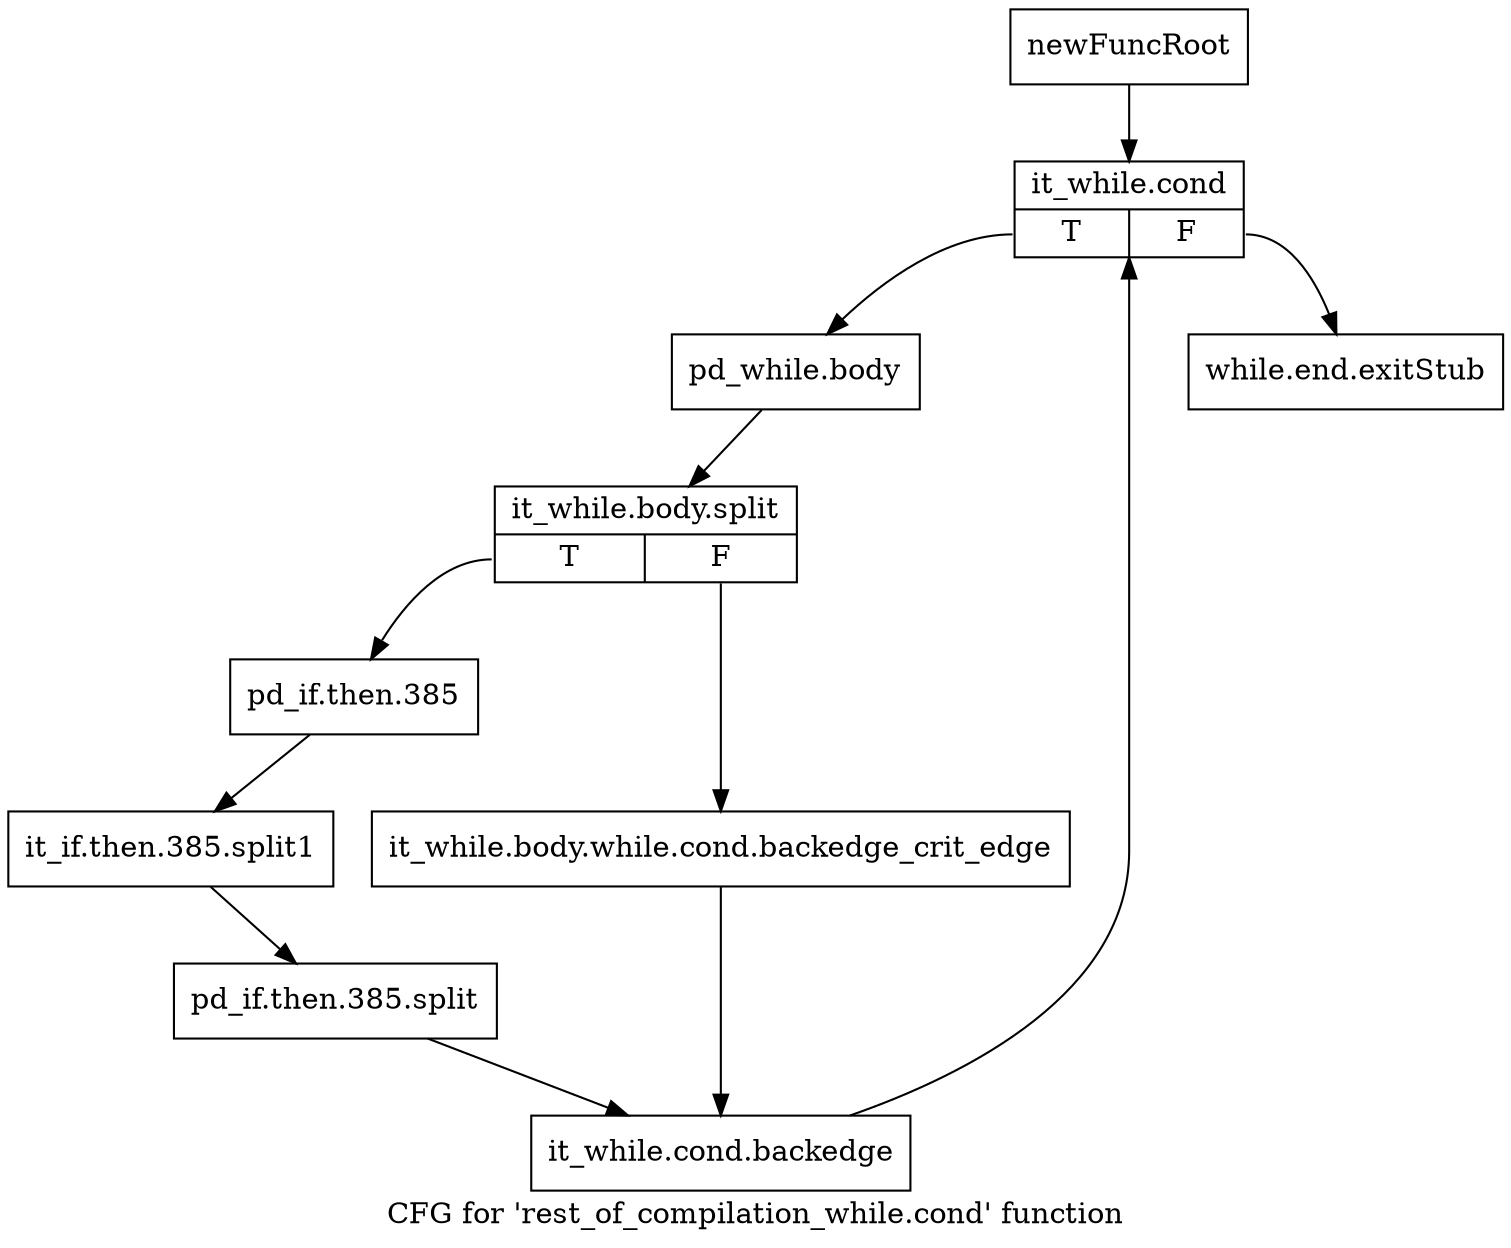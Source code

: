 digraph "CFG for 'rest_of_compilation_while.cond' function" {
	label="CFG for 'rest_of_compilation_while.cond' function";

	Node0xc454b40 [shape=record,label="{newFuncRoot}"];
	Node0xc454b40 -> Node0xc478f90;
	Node0xc478f40 [shape=record,label="{while.end.exitStub}"];
	Node0xc478f90 [shape=record,label="{it_while.cond|{<s0>T|<s1>F}}"];
	Node0xc478f90:s0 -> Node0xc478fe0;
	Node0xc478f90:s1 -> Node0xc478f40;
	Node0xc478fe0 [shape=record,label="{pd_while.body}"];
	Node0xc478fe0 -> Node0xfd8dce0;
	Node0xfd8dce0 [shape=record,label="{it_while.body.split|{<s0>T|<s1>F}}"];
	Node0xfd8dce0:s0 -> Node0xc479080;
	Node0xfd8dce0:s1 -> Node0xc479030;
	Node0xc479030 [shape=record,label="{it_while.body.while.cond.backedge_crit_edge}"];
	Node0xc479030 -> Node0xc4790d0;
	Node0xc479080 [shape=record,label="{pd_if.then.385}"];
	Node0xc479080 -> Node0xfd8d800;
	Node0xfd8d800 [shape=record,label="{it_if.then.385.split1}"];
	Node0xfd8d800 -> Node0xfd8d7b0;
	Node0xfd8d7b0 [shape=record,label="{pd_if.then.385.split}"];
	Node0xfd8d7b0 -> Node0xc4790d0;
	Node0xc4790d0 [shape=record,label="{it_while.cond.backedge}"];
	Node0xc4790d0 -> Node0xc478f90;
}
